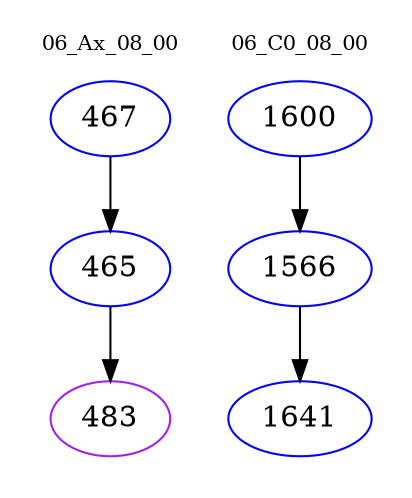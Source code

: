 digraph{
subgraph cluster_0 {
color = white
label = "06_Ax_08_00";
fontsize=10;
T0_467 [label="467", color="blue"]
T0_467 -> T0_465 [color="black"]
T0_465 [label="465", color="blue"]
T0_465 -> T0_483 [color="black"]
T0_483 [label="483", color="purple"]
}
subgraph cluster_1 {
color = white
label = "06_C0_08_00";
fontsize=10;
T1_1600 [label="1600", color="blue"]
T1_1600 -> T1_1566 [color="black"]
T1_1566 [label="1566", color="blue"]
T1_1566 -> T1_1641 [color="black"]
T1_1641 [label="1641", color="blue"]
}
}
